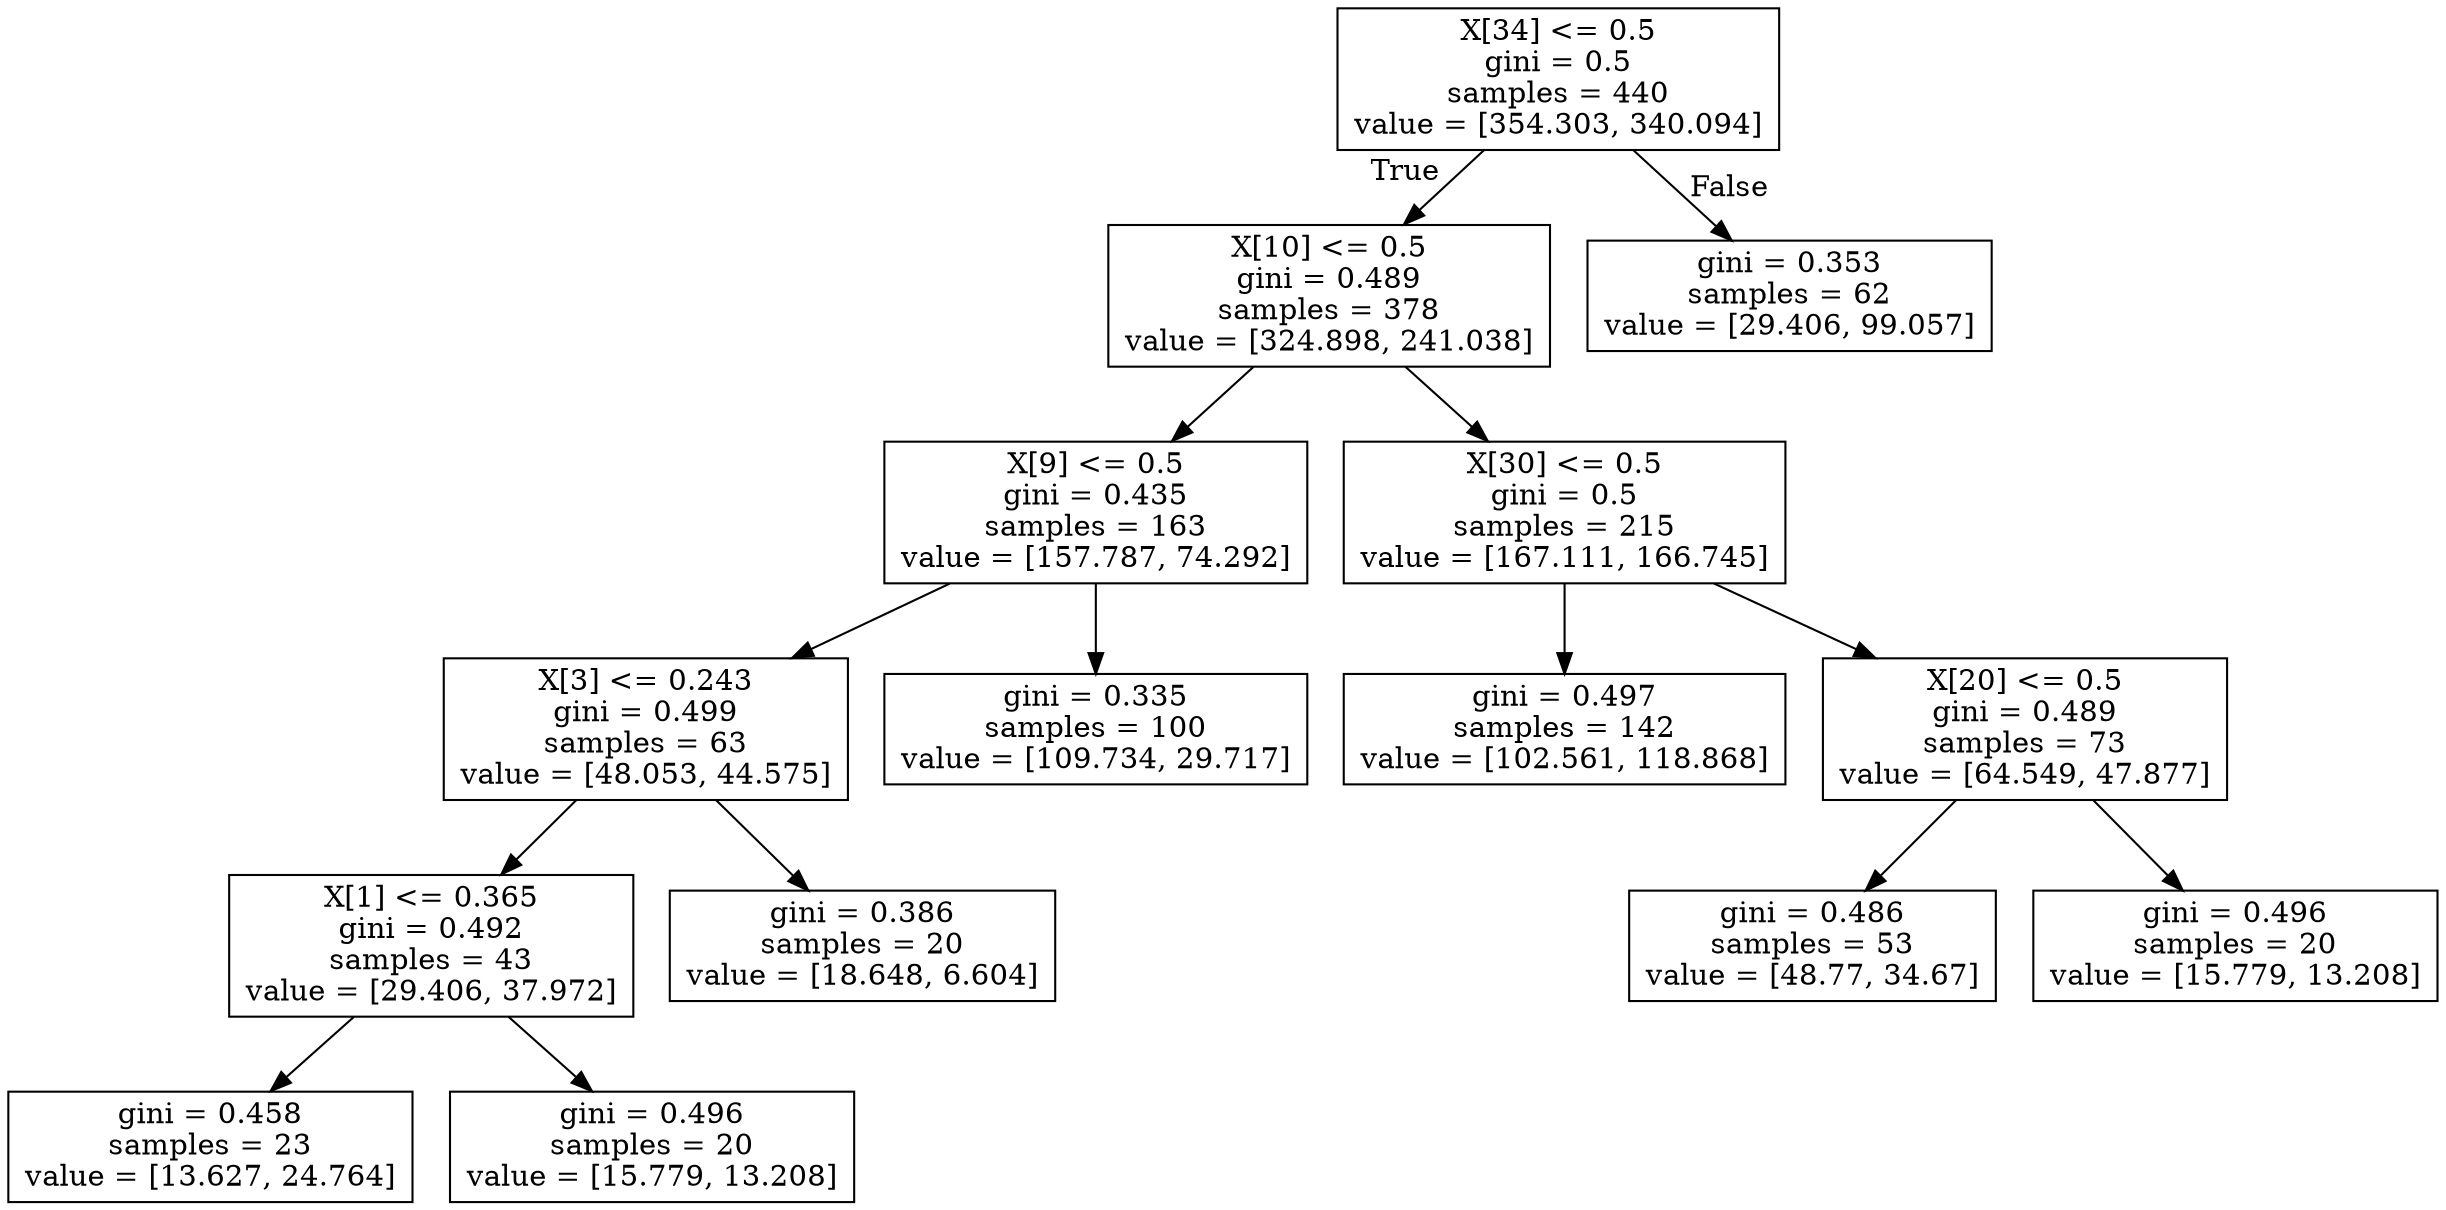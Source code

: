 digraph Tree {
node [shape=box] ;
0 [label="X[34] <= 0.5\ngini = 0.5\nsamples = 440\nvalue = [354.303, 340.094]"] ;
1 [label="X[10] <= 0.5\ngini = 0.489\nsamples = 378\nvalue = [324.898, 241.038]"] ;
0 -> 1 [labeldistance=2.5, labelangle=45, headlabel="True"] ;
2 [label="X[9] <= 0.5\ngini = 0.435\nsamples = 163\nvalue = [157.787, 74.292]"] ;
1 -> 2 ;
3 [label="X[3] <= 0.243\ngini = 0.499\nsamples = 63\nvalue = [48.053, 44.575]"] ;
2 -> 3 ;
4 [label="X[1] <= 0.365\ngini = 0.492\nsamples = 43\nvalue = [29.406, 37.972]"] ;
3 -> 4 ;
5 [label="gini = 0.458\nsamples = 23\nvalue = [13.627, 24.764]"] ;
4 -> 5 ;
6 [label="gini = 0.496\nsamples = 20\nvalue = [15.779, 13.208]"] ;
4 -> 6 ;
7 [label="gini = 0.386\nsamples = 20\nvalue = [18.648, 6.604]"] ;
3 -> 7 ;
8 [label="gini = 0.335\nsamples = 100\nvalue = [109.734, 29.717]"] ;
2 -> 8 ;
9 [label="X[30] <= 0.5\ngini = 0.5\nsamples = 215\nvalue = [167.111, 166.745]"] ;
1 -> 9 ;
10 [label="gini = 0.497\nsamples = 142\nvalue = [102.561, 118.868]"] ;
9 -> 10 ;
11 [label="X[20] <= 0.5\ngini = 0.489\nsamples = 73\nvalue = [64.549, 47.877]"] ;
9 -> 11 ;
12 [label="gini = 0.486\nsamples = 53\nvalue = [48.77, 34.67]"] ;
11 -> 12 ;
13 [label="gini = 0.496\nsamples = 20\nvalue = [15.779, 13.208]"] ;
11 -> 13 ;
14 [label="gini = 0.353\nsamples = 62\nvalue = [29.406, 99.057]"] ;
0 -> 14 [labeldistance=2.5, labelangle=-45, headlabel="False"] ;
}